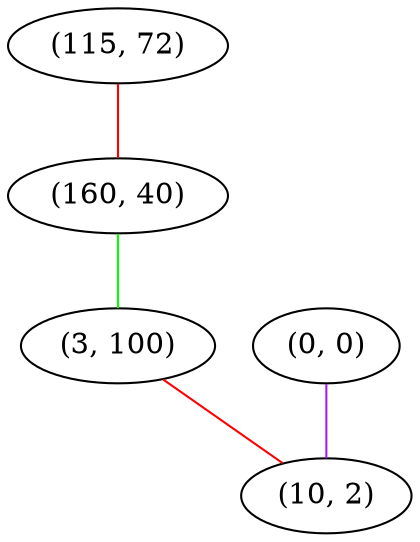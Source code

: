 graph "" {
"(115, 72)";
"(160, 40)";
"(3, 100)";
"(0, 0)";
"(10, 2)";
"(115, 72)" -- "(160, 40)"  [color=red, key=0, weight=1];
"(160, 40)" -- "(3, 100)"  [color=green, key=0, weight=2];
"(3, 100)" -- "(10, 2)"  [color=red, key=0, weight=1];
"(0, 0)" -- "(10, 2)"  [color=purple, key=0, weight=4];
}
